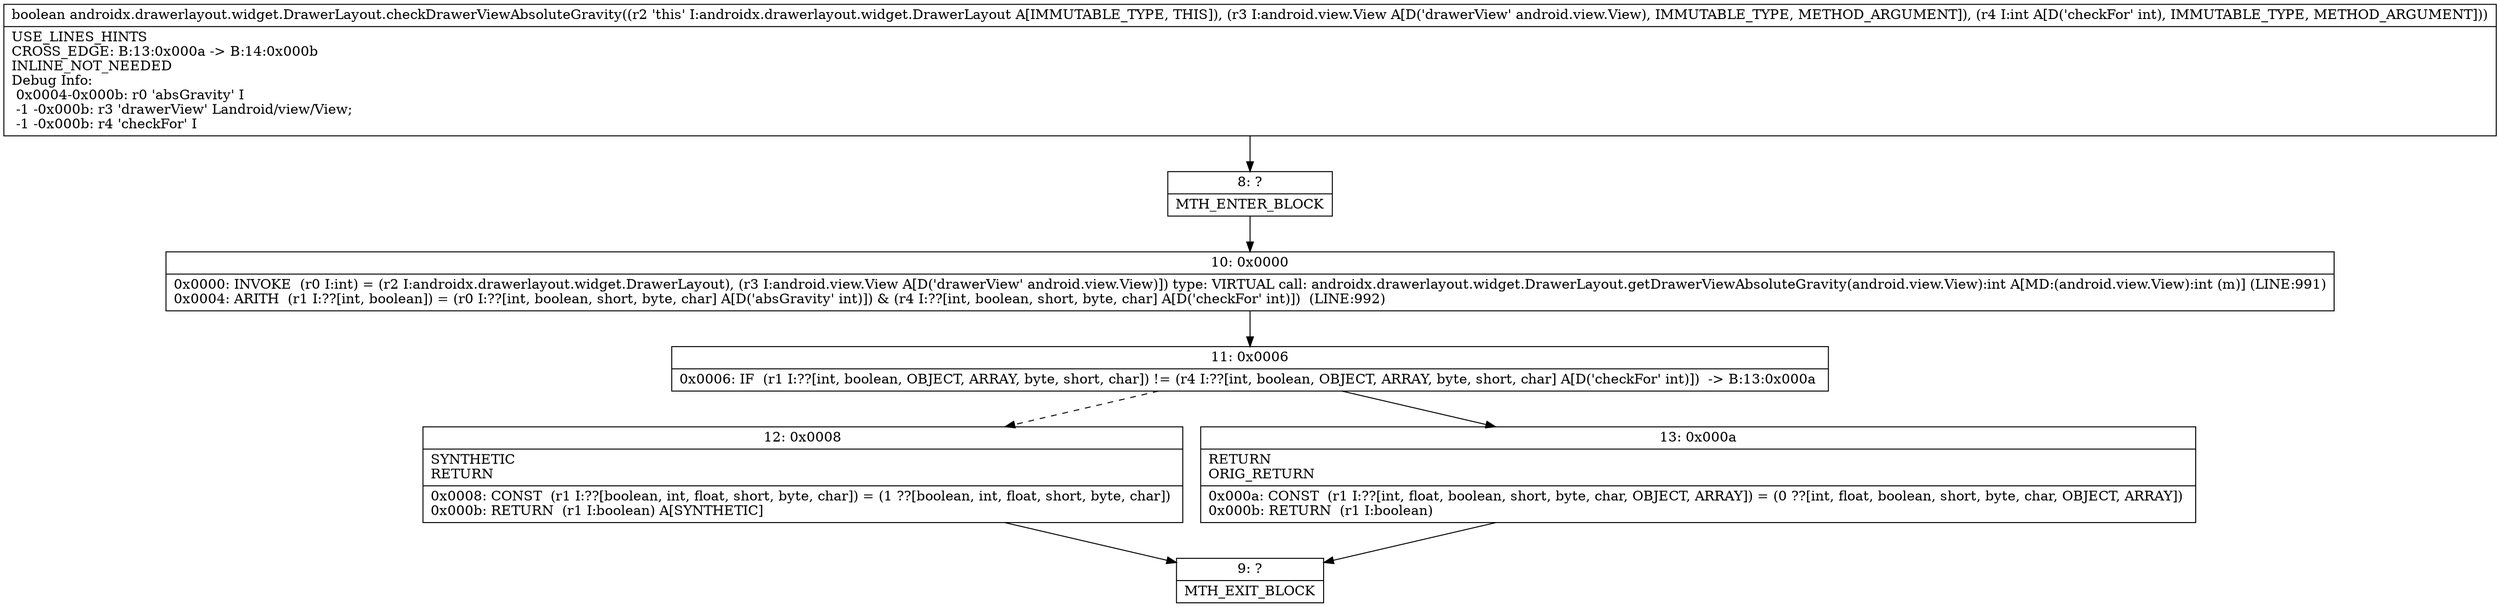 digraph "CFG forandroidx.drawerlayout.widget.DrawerLayout.checkDrawerViewAbsoluteGravity(Landroid\/view\/View;I)Z" {
Node_8 [shape=record,label="{8\:\ ?|MTH_ENTER_BLOCK\l}"];
Node_10 [shape=record,label="{10\:\ 0x0000|0x0000: INVOKE  (r0 I:int) = (r2 I:androidx.drawerlayout.widget.DrawerLayout), (r3 I:android.view.View A[D('drawerView' android.view.View)]) type: VIRTUAL call: androidx.drawerlayout.widget.DrawerLayout.getDrawerViewAbsoluteGravity(android.view.View):int A[MD:(android.view.View):int (m)] (LINE:991)\l0x0004: ARITH  (r1 I:??[int, boolean]) = (r0 I:??[int, boolean, short, byte, char] A[D('absGravity' int)]) & (r4 I:??[int, boolean, short, byte, char] A[D('checkFor' int)])  (LINE:992)\l}"];
Node_11 [shape=record,label="{11\:\ 0x0006|0x0006: IF  (r1 I:??[int, boolean, OBJECT, ARRAY, byte, short, char]) != (r4 I:??[int, boolean, OBJECT, ARRAY, byte, short, char] A[D('checkFor' int)])  \-\> B:13:0x000a \l}"];
Node_12 [shape=record,label="{12\:\ 0x0008|SYNTHETIC\lRETURN\l|0x0008: CONST  (r1 I:??[boolean, int, float, short, byte, char]) = (1 ??[boolean, int, float, short, byte, char]) \l0x000b: RETURN  (r1 I:boolean) A[SYNTHETIC]\l}"];
Node_9 [shape=record,label="{9\:\ ?|MTH_EXIT_BLOCK\l}"];
Node_13 [shape=record,label="{13\:\ 0x000a|RETURN\lORIG_RETURN\l|0x000a: CONST  (r1 I:??[int, float, boolean, short, byte, char, OBJECT, ARRAY]) = (0 ??[int, float, boolean, short, byte, char, OBJECT, ARRAY]) \l0x000b: RETURN  (r1 I:boolean) \l}"];
MethodNode[shape=record,label="{boolean androidx.drawerlayout.widget.DrawerLayout.checkDrawerViewAbsoluteGravity((r2 'this' I:androidx.drawerlayout.widget.DrawerLayout A[IMMUTABLE_TYPE, THIS]), (r3 I:android.view.View A[D('drawerView' android.view.View), IMMUTABLE_TYPE, METHOD_ARGUMENT]), (r4 I:int A[D('checkFor' int), IMMUTABLE_TYPE, METHOD_ARGUMENT]))  | USE_LINES_HINTS\lCROSS_EDGE: B:13:0x000a \-\> B:14:0x000b\lINLINE_NOT_NEEDED\lDebug Info:\l  0x0004\-0x000b: r0 'absGravity' I\l  \-1 \-0x000b: r3 'drawerView' Landroid\/view\/View;\l  \-1 \-0x000b: r4 'checkFor' I\l}"];
MethodNode -> Node_8;Node_8 -> Node_10;
Node_10 -> Node_11;
Node_11 -> Node_12[style=dashed];
Node_11 -> Node_13;
Node_12 -> Node_9;
Node_13 -> Node_9;
}

